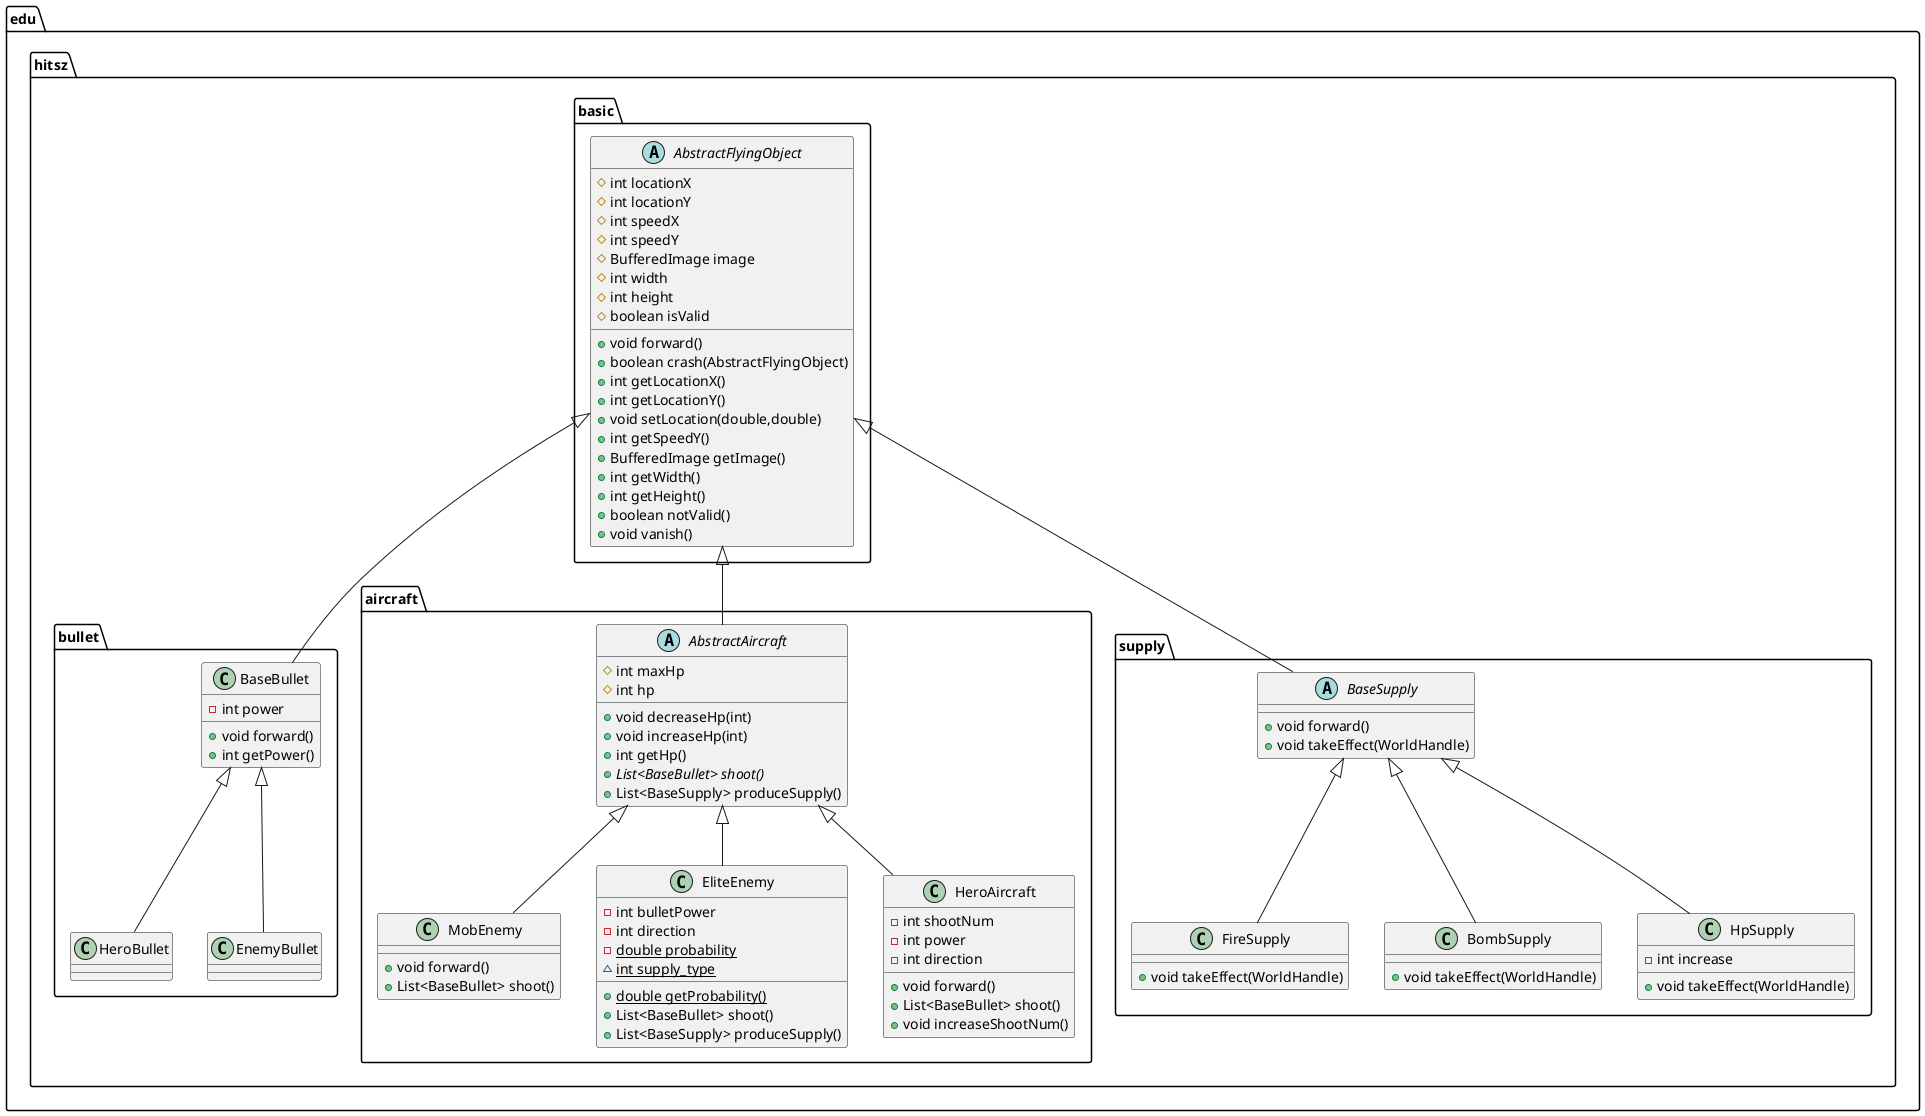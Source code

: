@startuml
class edu.hitsz.bullet.HeroBullet {
}
abstract class edu.hitsz.aircraft.AbstractAircraft {
# int maxHp
# int hp
+ void decreaseHp(int)
+ void increaseHp(int)
+ int getHp()
+ {abstract}List<BaseBullet> shoot()
+ List<BaseSupply> produceSupply()
}
class edu.hitsz.aircraft.MobEnemy {
+ void forward()
+ List<BaseBullet> shoot()
}
class edu.hitsz.aircraft.EliteEnemy {
- int bulletPower
- int direction
- {static} double probability
~ {static} int supply_type
+ {static} double getProbability()
+ List<BaseBullet> shoot()
+ List<BaseSupply> produceSupply()
}
class edu.hitsz.bullet.EnemyBullet {
}
class edu.hitsz.supply.FireSupply {
+ void takeEffect(WorldHandle)
}
abstract class edu.hitsz.basic.AbstractFlyingObject {
# int locationX
# int locationY
# int speedX
# int speedY
# BufferedImage image
# int width
# int height
# boolean isValid
+ void forward()
+ boolean crash(AbstractFlyingObject)
+ int getLocationX()
+ int getLocationY()
+ void setLocation(double,double)
+ int getSpeedY()
+ BufferedImage getImage()
+ int getWidth()
+ int getHeight()
+ boolean notValid()
+ void vanish()
}
class edu.hitsz.aircraft.HeroAircraft {
- int shootNum
- int power
- int direction
+ void forward()
+ List<BaseBullet> shoot()
+ void increaseShootNum()
}
class edu.hitsz.supply.BombSupply {
+ void takeEffect(WorldHandle)
}
abstract class edu.hitsz.supply.BaseSupply {
+ void forward()
+ void takeEffect(WorldHandle)
}
class edu.hitsz.supply.HpSupply {
- int increase
+ void takeEffect(WorldHandle)
}
class edu.hitsz.bullet.BaseBullet {
- int power
+ void forward()
+ int getPower()
}


edu.hitsz.bullet.BaseBullet <|-- edu.hitsz.bullet.HeroBullet
edu.hitsz.basic.AbstractFlyingObject <|-- edu.hitsz.aircraft.AbstractAircraft
edu.hitsz.aircraft.AbstractAircraft <|-- edu.hitsz.aircraft.MobEnemy
edu.hitsz.aircraft.AbstractAircraft <|-- edu.hitsz.aircraft.EliteEnemy
edu.hitsz.bullet.BaseBullet <|-- edu.hitsz.bullet.EnemyBullet
edu.hitsz.supply.BaseSupply <|-- edu.hitsz.supply.FireSupply
edu.hitsz.aircraft.AbstractAircraft <|-- edu.hitsz.aircraft.HeroAircraft
edu.hitsz.supply.BaseSupply <|-- edu.hitsz.supply.BombSupply
edu.hitsz.basic.AbstractFlyingObject <|-- edu.hitsz.supply.BaseSupply
edu.hitsz.supply.BaseSupply <|-- edu.hitsz.supply.HpSupply
edu.hitsz.basic.AbstractFlyingObject <|-- edu.hitsz.bullet.BaseBullet
@enduml